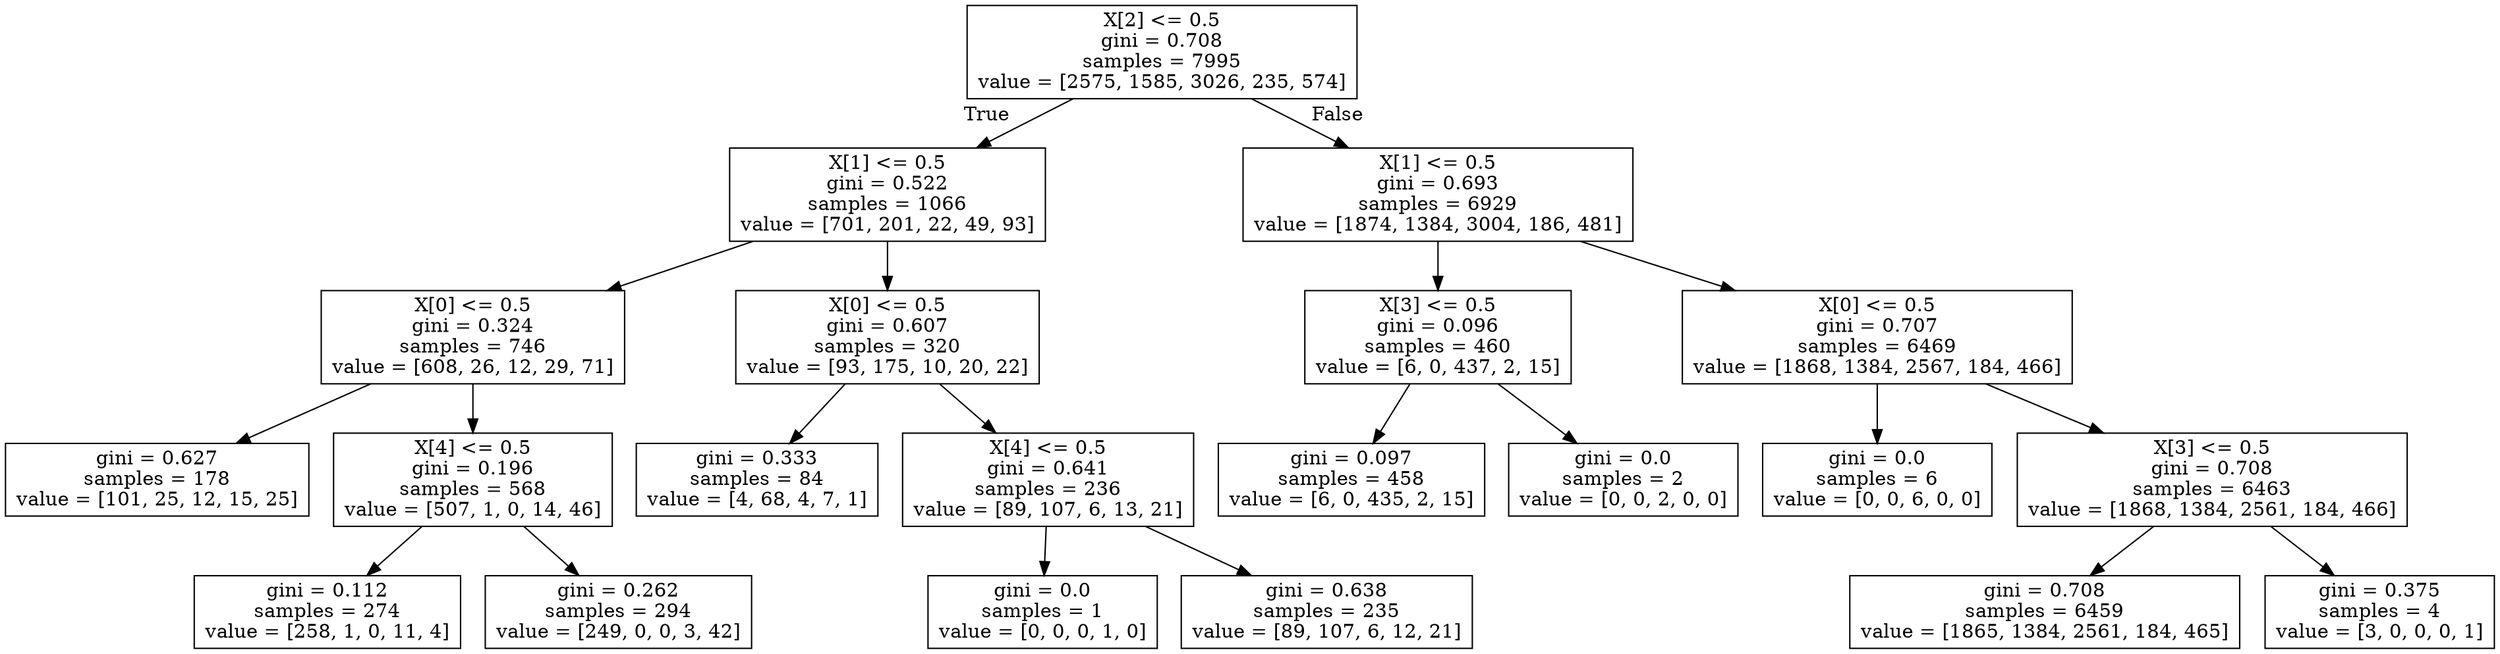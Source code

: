 digraph Tree {
node [shape=box] ;
0 [label="X[2] <= 0.5\ngini = 0.708\nsamples = 7995\nvalue = [2575, 1585, 3026, 235, 574]"] ;
1 [label="X[1] <= 0.5\ngini = 0.522\nsamples = 1066\nvalue = [701, 201, 22, 49, 93]"] ;
0 -> 1 [labeldistance=2.5, labelangle=45, headlabel="True"] ;
2 [label="X[0] <= 0.5\ngini = 0.324\nsamples = 746\nvalue = [608, 26, 12, 29, 71]"] ;
1 -> 2 ;
3 [label="gini = 0.627\nsamples = 178\nvalue = [101, 25, 12, 15, 25]"] ;
2 -> 3 ;
4 [label="X[4] <= 0.5\ngini = 0.196\nsamples = 568\nvalue = [507, 1, 0, 14, 46]"] ;
2 -> 4 ;
5 [label="gini = 0.112\nsamples = 274\nvalue = [258, 1, 0, 11, 4]"] ;
4 -> 5 ;
6 [label="gini = 0.262\nsamples = 294\nvalue = [249, 0, 0, 3, 42]"] ;
4 -> 6 ;
7 [label="X[0] <= 0.5\ngini = 0.607\nsamples = 320\nvalue = [93, 175, 10, 20, 22]"] ;
1 -> 7 ;
8 [label="gini = 0.333\nsamples = 84\nvalue = [4, 68, 4, 7, 1]"] ;
7 -> 8 ;
9 [label="X[4] <= 0.5\ngini = 0.641\nsamples = 236\nvalue = [89, 107, 6, 13, 21]"] ;
7 -> 9 ;
10 [label="gini = 0.0\nsamples = 1\nvalue = [0, 0, 0, 1, 0]"] ;
9 -> 10 ;
11 [label="gini = 0.638\nsamples = 235\nvalue = [89, 107, 6, 12, 21]"] ;
9 -> 11 ;
12 [label="X[1] <= 0.5\ngini = 0.693\nsamples = 6929\nvalue = [1874, 1384, 3004, 186, 481]"] ;
0 -> 12 [labeldistance=2.5, labelangle=-45, headlabel="False"] ;
13 [label="X[3] <= 0.5\ngini = 0.096\nsamples = 460\nvalue = [6, 0, 437, 2, 15]"] ;
12 -> 13 ;
14 [label="gini = 0.097\nsamples = 458\nvalue = [6, 0, 435, 2, 15]"] ;
13 -> 14 ;
15 [label="gini = 0.0\nsamples = 2\nvalue = [0, 0, 2, 0, 0]"] ;
13 -> 15 ;
16 [label="X[0] <= 0.5\ngini = 0.707\nsamples = 6469\nvalue = [1868, 1384, 2567, 184, 466]"] ;
12 -> 16 ;
17 [label="gini = 0.0\nsamples = 6\nvalue = [0, 0, 6, 0, 0]"] ;
16 -> 17 ;
18 [label="X[3] <= 0.5\ngini = 0.708\nsamples = 6463\nvalue = [1868, 1384, 2561, 184, 466]"] ;
16 -> 18 ;
19 [label="gini = 0.708\nsamples = 6459\nvalue = [1865, 1384, 2561, 184, 465]"] ;
18 -> 19 ;
20 [label="gini = 0.375\nsamples = 4\nvalue = [3, 0, 0, 0, 1]"] ;
18 -> 20 ;
}